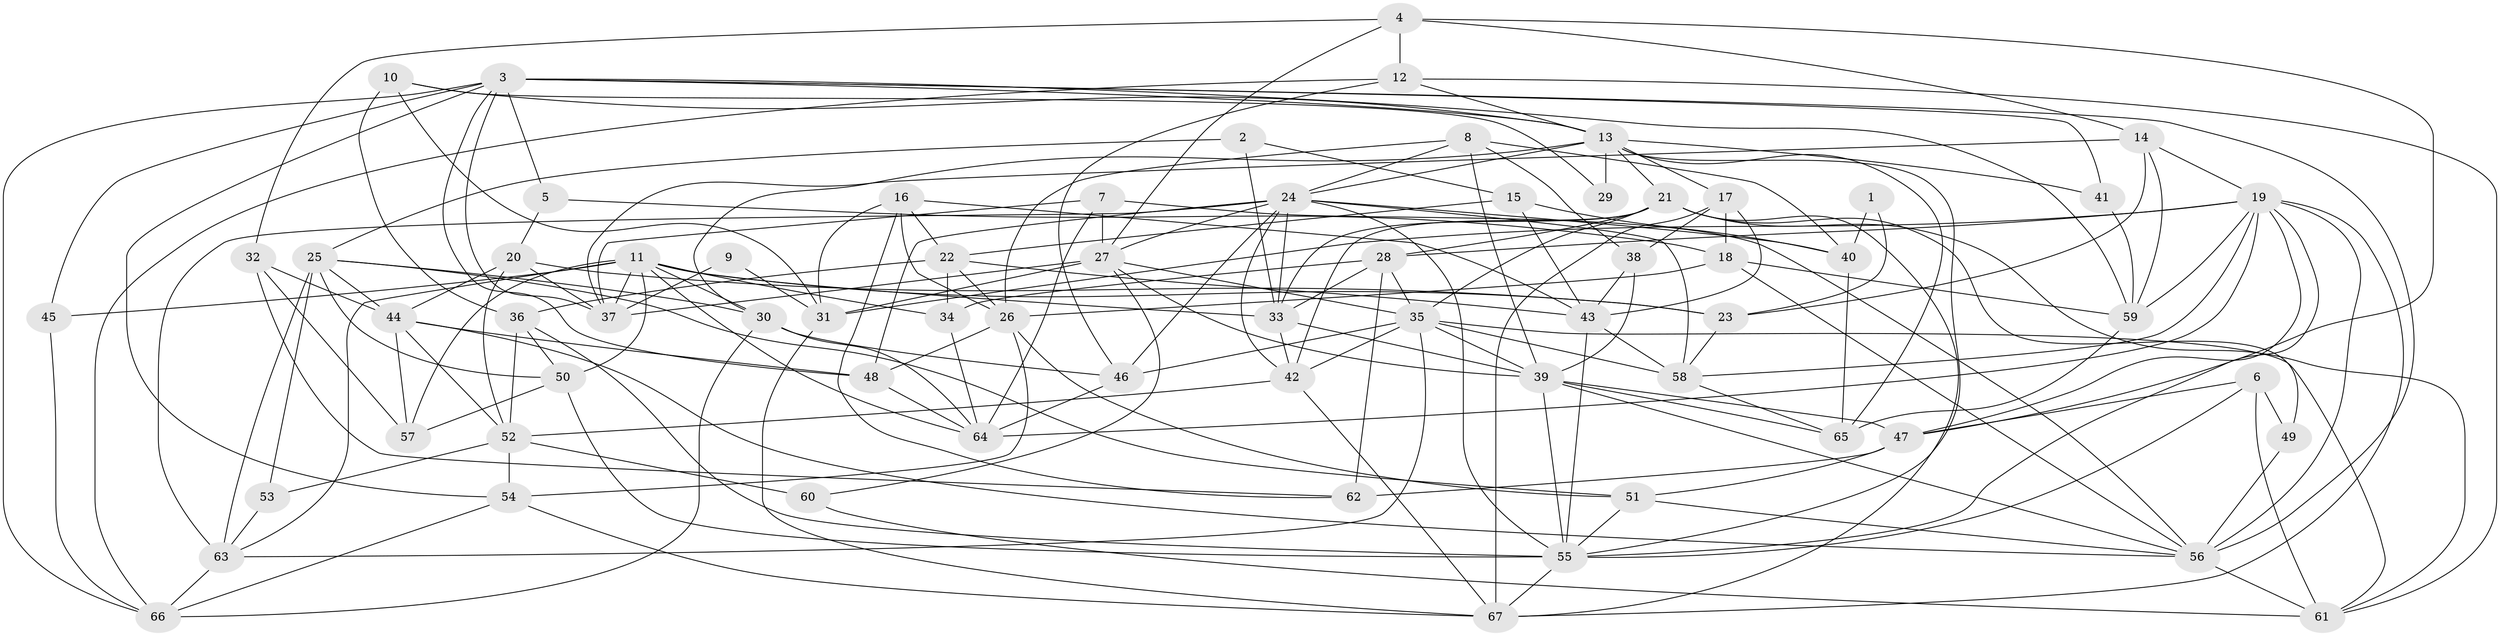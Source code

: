// original degree distribution, {4: 0.29850746268656714, 3: 0.23880597014925373, 5: 0.20149253731343283, 2: 0.13432835820895522, 7: 0.03731343283582089, 6: 0.08208955223880597, 8: 0.007462686567164179}
// Generated by graph-tools (version 1.1) at 2025/02/03/09/25 03:02:03]
// undirected, 67 vertices, 191 edges
graph export_dot {
graph [start="1"]
  node [color=gray90,style=filled];
  1;
  2;
  3;
  4;
  5;
  6;
  7;
  8;
  9;
  10;
  11;
  12;
  13;
  14;
  15;
  16;
  17;
  18;
  19;
  20;
  21;
  22;
  23;
  24;
  25;
  26;
  27;
  28;
  29;
  30;
  31;
  32;
  33;
  34;
  35;
  36;
  37;
  38;
  39;
  40;
  41;
  42;
  43;
  44;
  45;
  46;
  47;
  48;
  49;
  50;
  51;
  52;
  53;
  54;
  55;
  56;
  57;
  58;
  59;
  60;
  61;
  62;
  63;
  64;
  65;
  66;
  67;
  1 -- 23 [weight=1.0];
  1 -- 40 [weight=1.0];
  2 -- 15 [weight=1.0];
  2 -- 25 [weight=1.0];
  2 -- 33 [weight=1.0];
  3 -- 5 [weight=1.0];
  3 -- 13 [weight=1.0];
  3 -- 37 [weight=1.0];
  3 -- 41 [weight=1.0];
  3 -- 45 [weight=1.0];
  3 -- 48 [weight=1.0];
  3 -- 54 [weight=1.0];
  3 -- 56 [weight=1.0];
  3 -- 59 [weight=1.0];
  3 -- 66 [weight=1.0];
  4 -- 12 [weight=1.0];
  4 -- 14 [weight=1.0];
  4 -- 27 [weight=1.0];
  4 -- 32 [weight=1.0];
  4 -- 47 [weight=1.0];
  5 -- 18 [weight=1.0];
  5 -- 20 [weight=1.0];
  6 -- 47 [weight=1.0];
  6 -- 49 [weight=1.0];
  6 -- 55 [weight=1.0];
  6 -- 61 [weight=1.0];
  7 -- 27 [weight=1.0];
  7 -- 37 [weight=1.0];
  7 -- 56 [weight=1.0];
  7 -- 64 [weight=1.0];
  8 -- 24 [weight=1.0];
  8 -- 26 [weight=1.0];
  8 -- 38 [weight=1.0];
  8 -- 39 [weight=1.0];
  8 -- 40 [weight=1.0];
  9 -- 31 [weight=1.0];
  9 -- 37 [weight=2.0];
  10 -- 13 [weight=1.0];
  10 -- 29 [weight=1.0];
  10 -- 31 [weight=1.0];
  10 -- 36 [weight=1.0];
  11 -- 23 [weight=1.0];
  11 -- 30 [weight=1.0];
  11 -- 33 [weight=1.0];
  11 -- 34 [weight=1.0];
  11 -- 37 [weight=1.0];
  11 -- 45 [weight=1.0];
  11 -- 50 [weight=1.0];
  11 -- 57 [weight=1.0];
  11 -- 63 [weight=1.0];
  11 -- 64 [weight=1.0];
  12 -- 13 [weight=1.0];
  12 -- 46 [weight=1.0];
  12 -- 61 [weight=1.0];
  12 -- 66 [weight=1.0];
  13 -- 17 [weight=1.0];
  13 -- 21 [weight=1.0];
  13 -- 24 [weight=1.0];
  13 -- 29 [weight=1.0];
  13 -- 30 [weight=1.0];
  13 -- 41 [weight=1.0];
  13 -- 55 [weight=1.0];
  13 -- 65 [weight=1.0];
  14 -- 19 [weight=1.0];
  14 -- 23 [weight=1.0];
  14 -- 37 [weight=2.0];
  14 -- 59 [weight=1.0];
  15 -- 22 [weight=1.0];
  15 -- 40 [weight=2.0];
  15 -- 43 [weight=1.0];
  16 -- 22 [weight=1.0];
  16 -- 26 [weight=1.0];
  16 -- 31 [weight=1.0];
  16 -- 43 [weight=1.0];
  16 -- 62 [weight=1.0];
  17 -- 18 [weight=1.0];
  17 -- 38 [weight=1.0];
  17 -- 43 [weight=1.0];
  17 -- 67 [weight=1.0];
  18 -- 26 [weight=1.0];
  18 -- 56 [weight=1.0];
  18 -- 59 [weight=1.0];
  19 -- 28 [weight=1.0];
  19 -- 31 [weight=1.0];
  19 -- 47 [weight=1.0];
  19 -- 55 [weight=1.0];
  19 -- 56 [weight=1.0];
  19 -- 58 [weight=1.0];
  19 -- 59 [weight=1.0];
  19 -- 64 [weight=1.0];
  19 -- 67 [weight=1.0];
  20 -- 23 [weight=1.0];
  20 -- 37 [weight=1.0];
  20 -- 44 [weight=2.0];
  20 -- 52 [weight=1.0];
  21 -- 28 [weight=1.0];
  21 -- 33 [weight=1.0];
  21 -- 35 [weight=1.0];
  21 -- 42 [weight=1.0];
  21 -- 49 [weight=1.0];
  21 -- 61 [weight=1.0];
  21 -- 67 [weight=1.0];
  22 -- 26 [weight=1.0];
  22 -- 34 [weight=1.0];
  22 -- 36 [weight=1.0];
  22 -- 43 [weight=1.0];
  23 -- 58 [weight=1.0];
  24 -- 27 [weight=1.0];
  24 -- 33 [weight=1.0];
  24 -- 40 [weight=1.0];
  24 -- 42 [weight=1.0];
  24 -- 46 [weight=1.0];
  24 -- 48 [weight=1.0];
  24 -- 55 [weight=1.0];
  24 -- 58 [weight=1.0];
  24 -- 63 [weight=2.0];
  25 -- 30 [weight=1.0];
  25 -- 44 [weight=1.0];
  25 -- 50 [weight=1.0];
  25 -- 51 [weight=1.0];
  25 -- 53 [weight=1.0];
  25 -- 63 [weight=1.0];
  26 -- 48 [weight=1.0];
  26 -- 51 [weight=1.0];
  26 -- 54 [weight=1.0];
  27 -- 31 [weight=1.0];
  27 -- 35 [weight=1.0];
  27 -- 37 [weight=1.0];
  27 -- 39 [weight=1.0];
  27 -- 60 [weight=1.0];
  28 -- 33 [weight=1.0];
  28 -- 34 [weight=1.0];
  28 -- 35 [weight=1.0];
  28 -- 62 [weight=2.0];
  30 -- 46 [weight=1.0];
  30 -- 64 [weight=1.0];
  30 -- 66 [weight=1.0];
  31 -- 67 [weight=1.0];
  32 -- 44 [weight=2.0];
  32 -- 57 [weight=1.0];
  32 -- 62 [weight=1.0];
  33 -- 39 [weight=1.0];
  33 -- 42 [weight=1.0];
  34 -- 64 [weight=1.0];
  35 -- 39 [weight=2.0];
  35 -- 42 [weight=1.0];
  35 -- 46 [weight=1.0];
  35 -- 58 [weight=2.0];
  35 -- 61 [weight=1.0];
  35 -- 63 [weight=1.0];
  36 -- 50 [weight=1.0];
  36 -- 52 [weight=1.0];
  36 -- 55 [weight=1.0];
  38 -- 39 [weight=1.0];
  38 -- 43 [weight=1.0];
  39 -- 47 [weight=1.0];
  39 -- 55 [weight=1.0];
  39 -- 56 [weight=1.0];
  39 -- 65 [weight=1.0];
  40 -- 65 [weight=1.0];
  41 -- 59 [weight=1.0];
  42 -- 52 [weight=1.0];
  42 -- 67 [weight=1.0];
  43 -- 55 [weight=1.0];
  43 -- 58 [weight=1.0];
  44 -- 48 [weight=1.0];
  44 -- 52 [weight=1.0];
  44 -- 56 [weight=1.0];
  44 -- 57 [weight=1.0];
  45 -- 66 [weight=1.0];
  46 -- 64 [weight=1.0];
  47 -- 51 [weight=1.0];
  47 -- 62 [weight=1.0];
  48 -- 64 [weight=1.0];
  49 -- 56 [weight=1.0];
  50 -- 55 [weight=1.0];
  50 -- 57 [weight=1.0];
  51 -- 55 [weight=1.0];
  51 -- 56 [weight=1.0];
  52 -- 53 [weight=1.0];
  52 -- 54 [weight=1.0];
  52 -- 60 [weight=1.0];
  53 -- 63 [weight=1.0];
  54 -- 66 [weight=1.0];
  54 -- 67 [weight=1.0];
  55 -- 67 [weight=1.0];
  56 -- 61 [weight=1.0];
  58 -- 65 [weight=1.0];
  59 -- 65 [weight=2.0];
  60 -- 61 [weight=1.0];
  63 -- 66 [weight=1.0];
}
